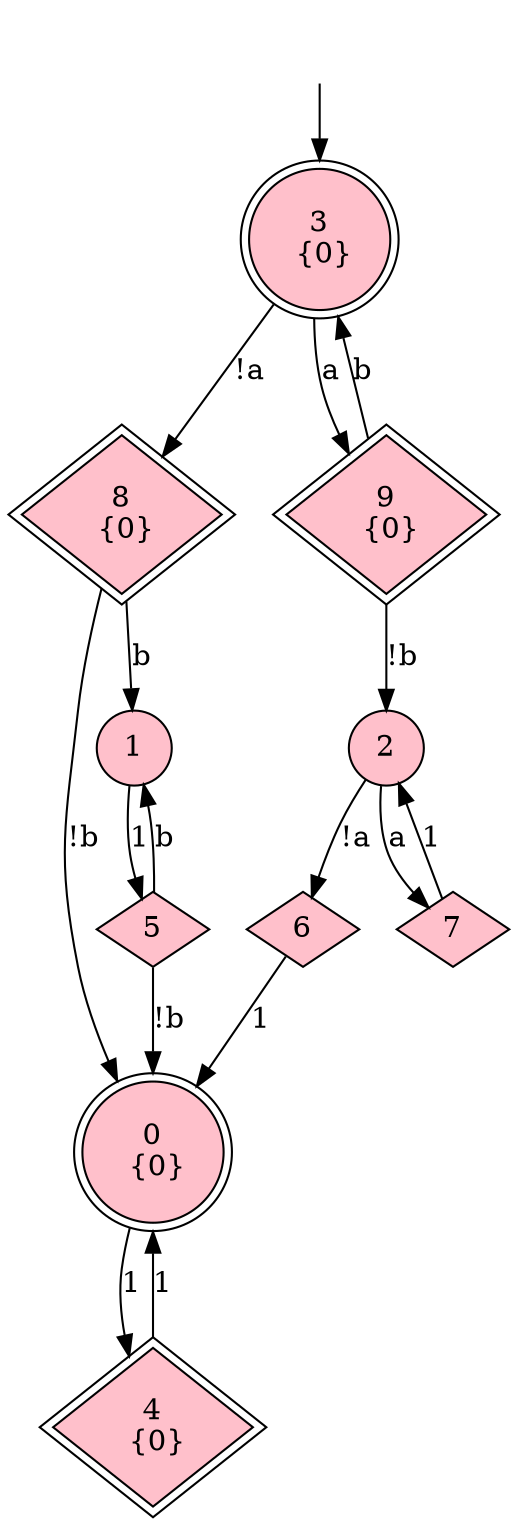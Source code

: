 digraph G {
    start [shape="none", label=""];
    start -> 3;
    0 [shape="circle", peripheries=2, style="filled", fillcolor="pink", label="0\n {0}"];
    1 [shape="circle", peripheries=1, style="filled", fillcolor="pink"];
    2 [shape="circle", peripheries=1, style="filled", fillcolor="pink"];
    3 [shape="circle", peripheries=2, style="filled", fillcolor="pink", label="3\n {0}"];
    4 [shape="diamond", peripheries=2, style="filled", fillcolor="pink", label="4\n {0}"];
    5 [shape="diamond", peripheries=1, style="filled", fillcolor="pink"];
    6 [shape="diamond", peripheries=1, style="filled", fillcolor="pink"];
    7 [shape="diamond", peripheries=1, style="filled", fillcolor="pink"];
    8 [shape="diamond", peripheries=2, style="filled", fillcolor="pink", label="8\n {0}"];
    9 [shape="diamond", peripheries=2, style="filled", fillcolor="pink", label="9\n {0}"];
    0 -> 4 [label="1"];
    1 -> 5 [label="1"];
    2 -> 6 [label="!a"];
    2 -> 7 [label="a"];
    3 -> 8 [label="!a"];
    3 -> 9 [label="a"];
    4 -> 0 [label="1"];
    5 -> 0 [label="!b"];
    5 -> 1 [label="b"];
    6 -> 0 [label="1"];
    7 -> 2 [label="1"];
    8 -> 0 [label="!b"];
    8 -> 1 [label="b"];
    9 -> 2 [label="!b"];
    9 -> 3 [label="b"];
}
